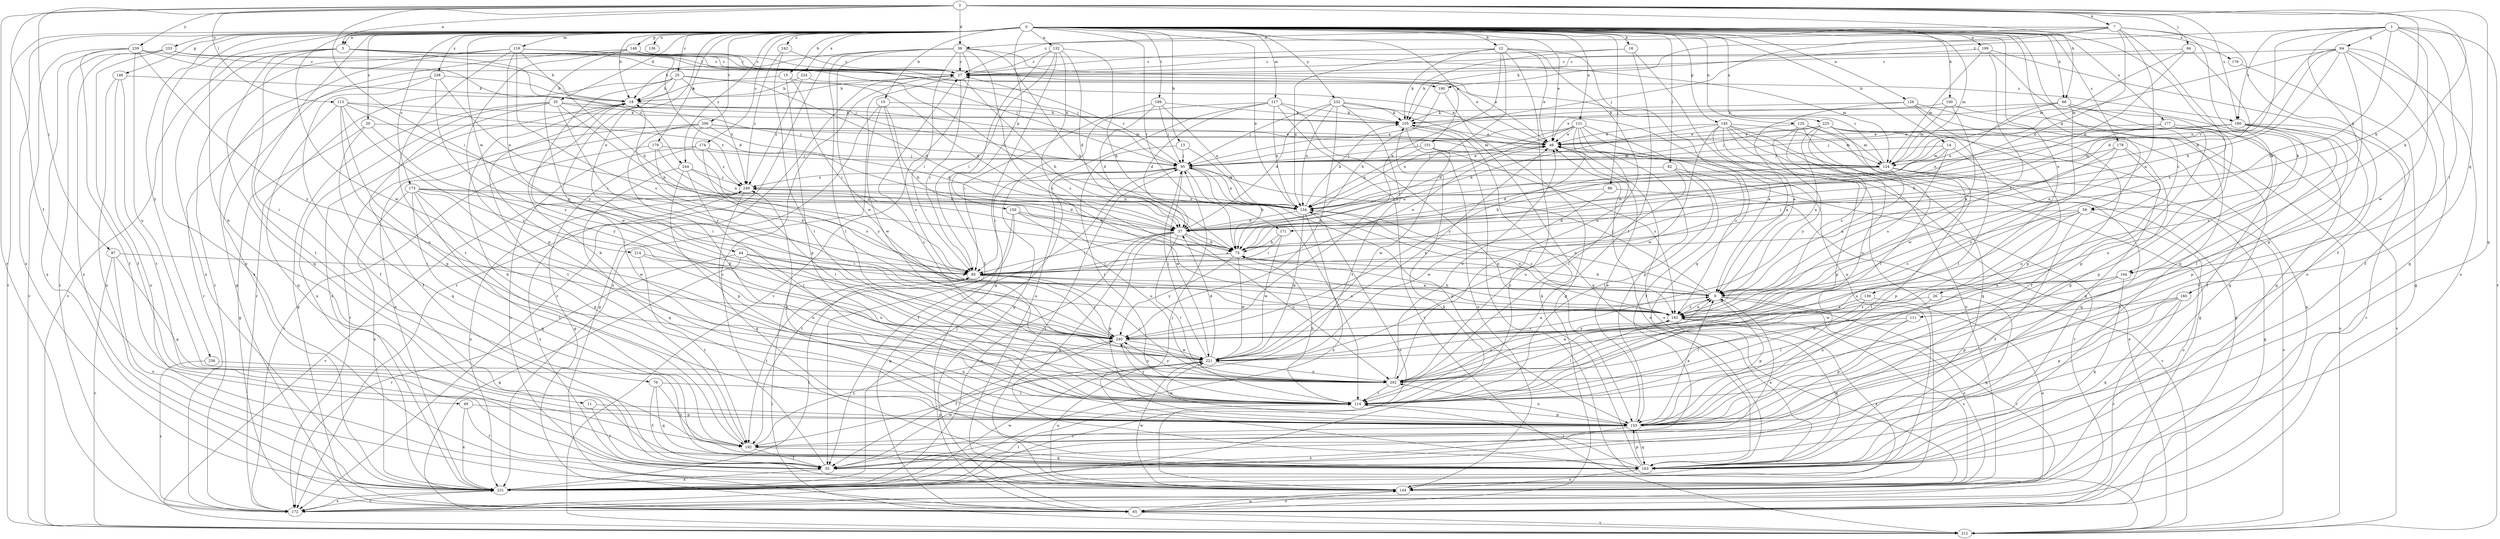 strict digraph  {
0;
1;
2;
3;
7;
9;
10;
11;
12;
13;
14;
15;
16;
18;
20;
25;
26;
27;
35;
36;
37;
44;
46;
49;
55;
59;
64;
65;
66;
75;
76;
82;
85;
86;
87;
94;
95;
100;
104;
105;
111;
113;
114;
117;
118;
124;
125;
126;
131;
132;
134;
136;
139;
144;
145;
146;
148;
150;
151;
153;
160;
163;
171;
172;
173;
174;
176;
177;
178;
179;
180;
182;
189;
190;
192;
199;
202;
206;
212;
214;
221;
224;
225;
231;
232;
233;
236;
238;
239;
240;
242;
244;
249;
0 -> 3  [label=a];
0 -> 10  [label=b];
0 -> 11  [label=b];
0 -> 12  [label=b];
0 -> 13  [label=b];
0 -> 14  [label=b];
0 -> 15  [label=b];
0 -> 16  [label=b];
0 -> 18  [label=b];
0 -> 20  [label=c];
0 -> 25  [label=c];
0 -> 26  [label=c];
0 -> 35  [label=d];
0 -> 44  [label=e];
0 -> 46  [label=e];
0 -> 59  [label=g];
0 -> 66  [label=h];
0 -> 76  [label=i];
0 -> 82  [label=i];
0 -> 86  [label=j];
0 -> 100  [label=k];
0 -> 104  [label=k];
0 -> 117  [label=m];
0 -> 118  [label=m];
0 -> 124  [label=m];
0 -> 125  [label=n];
0 -> 126  [label=n];
0 -> 131  [label=n];
0 -> 132  [label=n];
0 -> 134  [label=n];
0 -> 136  [label=o];
0 -> 139  [label=o];
0 -> 144  [label=o];
0 -> 145  [label=p];
0 -> 146  [label=p];
0 -> 148  [label=p];
0 -> 150  [label=p];
0 -> 151  [label=p];
0 -> 171  [label=r];
0 -> 173  [label=s];
0 -> 174  [label=s];
0 -> 176  [label=s];
0 -> 177  [label=s];
0 -> 178  [label=s];
0 -> 179  [label=s];
0 -> 189  [label=t];
0 -> 199  [label=u];
0 -> 206  [label=v];
0 -> 212  [label=v];
0 -> 214  [label=w];
0 -> 221  [label=w];
0 -> 224  [label=x];
0 -> 225  [label=x];
0 -> 231  [label=x];
0 -> 232  [label=y];
0 -> 233  [label=y];
0 -> 236  [label=y];
0 -> 238  [label=y];
0 -> 242  [label=z];
0 -> 244  [label=z];
1 -> 59  [label=g];
1 -> 64  [label=g];
1 -> 85  [label=i];
1 -> 111  [label=l];
1 -> 160  [label=q];
1 -> 171  [label=r];
1 -> 180  [label=s];
1 -> 190  [label=t];
1 -> 212  [label=v];
1 -> 221  [label=w];
2 -> 3  [label=a];
2 -> 7  [label=a];
2 -> 36  [label=d];
2 -> 49  [label=f];
2 -> 66  [label=h];
2 -> 75  [label=h];
2 -> 85  [label=i];
2 -> 87  [label=j];
2 -> 94  [label=j];
2 -> 104  [label=k];
2 -> 113  [label=l];
2 -> 163  [label=q];
2 -> 172  [label=r];
2 -> 180  [label=s];
2 -> 239  [label=y];
3 -> 27  [label=c];
3 -> 95  [label=j];
3 -> 163  [label=q];
3 -> 180  [label=s];
3 -> 190  [label=t];
3 -> 192  [label=t];
3 -> 212  [label=v];
3 -> 231  [label=x];
3 -> 244  [label=z];
7 -> 9  [label=a];
7 -> 27  [label=c];
7 -> 36  [label=d];
7 -> 37  [label=d];
7 -> 55  [label=f];
7 -> 95  [label=j];
7 -> 104  [label=k];
7 -> 105  [label=k];
7 -> 182  [label=s];
9 -> 75  [label=h];
9 -> 95  [label=j];
9 -> 134  [label=n];
9 -> 144  [label=o];
9 -> 153  [label=p];
9 -> 172  [label=r];
9 -> 182  [label=s];
10 -> 65  [label=g];
10 -> 75  [label=h];
10 -> 105  [label=k];
10 -> 182  [label=s];
10 -> 221  [label=w];
11 -> 55  [label=f];
11 -> 153  [label=p];
12 -> 27  [label=c];
12 -> 46  [label=e];
12 -> 75  [label=h];
12 -> 105  [label=k];
12 -> 134  [label=n];
12 -> 163  [label=q];
12 -> 172  [label=r];
12 -> 202  [label=u];
12 -> 240  [label=y];
13 -> 95  [label=j];
13 -> 114  [label=l];
13 -> 134  [label=n];
14 -> 75  [label=h];
14 -> 95  [label=j];
14 -> 124  [label=m];
14 -> 163  [label=q];
14 -> 182  [label=s];
15 -> 18  [label=b];
15 -> 37  [label=d];
15 -> 85  [label=i];
15 -> 153  [label=p];
16 -> 27  [label=c];
16 -> 105  [label=k];
16 -> 114  [label=l];
16 -> 231  [label=x];
18 -> 105  [label=k];
18 -> 124  [label=m];
18 -> 192  [label=t];
18 -> 231  [label=x];
20 -> 46  [label=e];
20 -> 65  [label=g];
20 -> 163  [label=q];
20 -> 240  [label=y];
25 -> 18  [label=b];
25 -> 37  [label=d];
25 -> 46  [label=e];
25 -> 114  [label=l];
25 -> 172  [label=r];
25 -> 221  [label=w];
25 -> 249  [label=z];
26 -> 114  [label=l];
26 -> 163  [label=q];
26 -> 182  [label=s];
27 -> 18  [label=b];
27 -> 75  [label=h];
27 -> 85  [label=i];
27 -> 172  [label=r];
27 -> 231  [label=x];
35 -> 55  [label=f];
35 -> 65  [label=g];
35 -> 75  [label=h];
35 -> 95  [label=j];
35 -> 105  [label=k];
35 -> 231  [label=x];
35 -> 240  [label=y];
36 -> 18  [label=b];
36 -> 27  [label=c];
36 -> 46  [label=e];
36 -> 75  [label=h];
36 -> 85  [label=i];
36 -> 114  [label=l];
36 -> 172  [label=r];
36 -> 182  [label=s];
36 -> 212  [label=v];
36 -> 221  [label=w];
37 -> 75  [label=h];
37 -> 85  [label=i];
37 -> 114  [label=l];
37 -> 153  [label=p];
37 -> 163  [label=q];
37 -> 202  [label=u];
37 -> 231  [label=x];
44 -> 9  [label=a];
44 -> 65  [label=g];
44 -> 85  [label=i];
44 -> 172  [label=r];
44 -> 202  [label=u];
46 -> 95  [label=j];
46 -> 144  [label=o];
49 -> 55  [label=f];
49 -> 153  [label=p];
49 -> 231  [label=x];
55 -> 9  [label=a];
55 -> 27  [label=c];
55 -> 221  [label=w];
55 -> 231  [label=x];
59 -> 37  [label=d];
59 -> 55  [label=f];
59 -> 114  [label=l];
59 -> 144  [label=o];
59 -> 182  [label=s];
59 -> 202  [label=u];
64 -> 27  [label=c];
64 -> 37  [label=d];
64 -> 55  [label=f];
64 -> 75  [label=h];
64 -> 124  [label=m];
64 -> 134  [label=n];
64 -> 144  [label=o];
64 -> 153  [label=p];
64 -> 163  [label=q];
65 -> 144  [label=o];
65 -> 212  [label=v];
66 -> 9  [label=a];
66 -> 46  [label=e];
66 -> 55  [label=f];
66 -> 105  [label=k];
66 -> 134  [label=n];
66 -> 153  [label=p];
66 -> 163  [label=q];
75 -> 85  [label=i];
75 -> 221  [label=w];
75 -> 240  [label=y];
76 -> 55  [label=f];
76 -> 114  [label=l];
76 -> 163  [label=q];
76 -> 192  [label=t];
82 -> 114  [label=l];
82 -> 172  [label=r];
82 -> 202  [label=u];
82 -> 249  [label=z];
85 -> 9  [label=a];
85 -> 46  [label=e];
85 -> 182  [label=s];
85 -> 192  [label=t];
86 -> 134  [label=n];
86 -> 212  [label=v];
86 -> 221  [label=w];
87 -> 85  [label=i];
87 -> 144  [label=o];
87 -> 153  [label=p];
87 -> 212  [label=v];
94 -> 27  [label=c];
94 -> 37  [label=d];
94 -> 124  [label=m];
94 -> 134  [label=n];
95 -> 27  [label=c];
95 -> 46  [label=e];
95 -> 55  [label=f];
95 -> 75  [label=h];
95 -> 85  [label=i];
95 -> 114  [label=l];
95 -> 134  [label=n];
95 -> 153  [label=p];
95 -> 221  [label=w];
95 -> 249  [label=z];
100 -> 9  [label=a];
100 -> 105  [label=k];
100 -> 124  [label=m];
100 -> 163  [label=q];
104 -> 9  [label=a];
104 -> 153  [label=p];
104 -> 163  [label=q];
104 -> 202  [label=u];
104 -> 221  [label=w];
105 -> 46  [label=e];
105 -> 144  [label=o];
105 -> 212  [label=v];
111 -> 153  [label=p];
111 -> 202  [label=u];
111 -> 240  [label=y];
113 -> 85  [label=i];
113 -> 105  [label=k];
113 -> 153  [label=p];
113 -> 163  [label=q];
113 -> 202  [label=u];
113 -> 240  [label=y];
113 -> 249  [label=z];
114 -> 18  [label=b];
114 -> 27  [label=c];
114 -> 75  [label=h];
114 -> 153  [label=p];
114 -> 240  [label=y];
117 -> 37  [label=d];
117 -> 65  [label=g];
117 -> 105  [label=k];
117 -> 134  [label=n];
117 -> 144  [label=o];
117 -> 153  [label=p];
117 -> 212  [label=v];
118 -> 27  [label=c];
118 -> 37  [label=d];
118 -> 65  [label=g];
118 -> 75  [label=h];
118 -> 172  [label=r];
118 -> 182  [label=s];
118 -> 192  [label=t];
118 -> 240  [label=y];
124 -> 9  [label=a];
124 -> 27  [label=c];
124 -> 37  [label=d];
124 -> 65  [label=g];
124 -> 75  [label=h];
124 -> 153  [label=p];
124 -> 212  [label=v];
125 -> 46  [label=e];
125 -> 65  [label=g];
125 -> 114  [label=l];
125 -> 124  [label=m];
125 -> 202  [label=u];
125 -> 240  [label=y];
126 -> 9  [label=a];
126 -> 55  [label=f];
126 -> 65  [label=g];
126 -> 105  [label=k];
126 -> 153  [label=p];
131 -> 37  [label=d];
131 -> 46  [label=e];
131 -> 55  [label=f];
131 -> 95  [label=j];
131 -> 114  [label=l];
131 -> 134  [label=n];
131 -> 153  [label=p];
131 -> 182  [label=s];
131 -> 240  [label=y];
132 -> 27  [label=c];
132 -> 37  [label=d];
132 -> 55  [label=f];
132 -> 65  [label=g];
132 -> 75  [label=h];
132 -> 85  [label=i];
132 -> 182  [label=s];
134 -> 37  [label=d];
134 -> 105  [label=k];
134 -> 144  [label=o];
134 -> 182  [label=s];
134 -> 221  [label=w];
134 -> 231  [label=x];
134 -> 249  [label=z];
139 -> 114  [label=l];
139 -> 144  [label=o];
139 -> 182  [label=s];
144 -> 65  [label=g];
144 -> 95  [label=j];
144 -> 182  [label=s];
144 -> 221  [label=w];
144 -> 249  [label=z];
145 -> 9  [label=a];
145 -> 37  [label=d];
145 -> 46  [label=e];
145 -> 65  [label=g];
145 -> 124  [label=m];
145 -> 144  [label=o];
145 -> 153  [label=p];
145 -> 163  [label=q];
145 -> 221  [label=w];
145 -> 231  [label=x];
146 -> 18  [label=b];
146 -> 144  [label=o];
146 -> 192  [label=t];
146 -> 231  [label=x];
148 -> 27  [label=c];
148 -> 46  [label=e];
148 -> 95  [label=j];
148 -> 124  [label=m];
148 -> 153  [label=p];
148 -> 231  [label=x];
148 -> 240  [label=y];
150 -> 9  [label=a];
150 -> 37  [label=d];
150 -> 65  [label=g];
150 -> 192  [label=t];
150 -> 202  [label=u];
151 -> 95  [label=j];
151 -> 124  [label=m];
151 -> 134  [label=n];
151 -> 182  [label=s];
151 -> 221  [label=w];
153 -> 9  [label=a];
153 -> 46  [label=e];
153 -> 163  [label=q];
153 -> 192  [label=t];
153 -> 202  [label=u];
153 -> 221  [label=w];
153 -> 231  [label=x];
153 -> 249  [label=z];
160 -> 114  [label=l];
160 -> 153  [label=p];
160 -> 163  [label=q];
160 -> 172  [label=r];
160 -> 182  [label=s];
163 -> 95  [label=j];
163 -> 105  [label=k];
163 -> 114  [label=l];
163 -> 144  [label=o];
163 -> 153  [label=p];
171 -> 75  [label=h];
171 -> 85  [label=i];
171 -> 221  [label=w];
172 -> 231  [label=x];
173 -> 37  [label=d];
173 -> 85  [label=i];
173 -> 134  [label=n];
173 -> 153  [label=p];
173 -> 163  [label=q];
173 -> 192  [label=t];
173 -> 221  [label=w];
173 -> 231  [label=x];
174 -> 65  [label=g];
174 -> 95  [label=j];
174 -> 114  [label=l];
174 -> 144  [label=o];
174 -> 249  [label=z];
176 -> 65  [label=g];
177 -> 46  [label=e];
177 -> 75  [label=h];
177 -> 153  [label=p];
177 -> 202  [label=u];
177 -> 212  [label=v];
178 -> 85  [label=i];
178 -> 124  [label=m];
178 -> 153  [label=p];
178 -> 202  [label=u];
178 -> 240  [label=y];
179 -> 75  [label=h];
179 -> 95  [label=j];
179 -> 172  [label=r];
179 -> 182  [label=s];
180 -> 46  [label=e];
180 -> 95  [label=j];
180 -> 114  [label=l];
180 -> 134  [label=n];
180 -> 153  [label=p];
180 -> 172  [label=r];
180 -> 182  [label=s];
180 -> 192  [label=t];
182 -> 9  [label=a];
182 -> 75  [label=h];
182 -> 114  [label=l];
182 -> 134  [label=n];
182 -> 163  [label=q];
182 -> 231  [label=x];
182 -> 240  [label=y];
189 -> 37  [label=d];
189 -> 85  [label=i];
189 -> 95  [label=j];
189 -> 105  [label=k];
189 -> 134  [label=n];
190 -> 65  [label=g];
190 -> 75  [label=h];
192 -> 18  [label=b];
192 -> 55  [label=f];
192 -> 163  [label=q];
192 -> 240  [label=y];
199 -> 27  [label=c];
199 -> 124  [label=m];
199 -> 144  [label=o];
199 -> 163  [label=q];
199 -> 182  [label=s];
202 -> 9  [label=a];
202 -> 46  [label=e];
202 -> 85  [label=i];
202 -> 114  [label=l];
202 -> 182  [label=s];
202 -> 240  [label=y];
206 -> 37  [label=d];
206 -> 46  [label=e];
206 -> 114  [label=l];
206 -> 124  [label=m];
206 -> 172  [label=r];
206 -> 231  [label=x];
206 -> 240  [label=y];
212 -> 46  [label=e];
212 -> 85  [label=i];
214 -> 85  [label=i];
214 -> 192  [label=t];
214 -> 202  [label=u];
221 -> 37  [label=d];
221 -> 46  [label=e];
221 -> 95  [label=j];
221 -> 144  [label=o];
221 -> 202  [label=u];
224 -> 18  [label=b];
224 -> 134  [label=n];
224 -> 249  [label=z];
225 -> 9  [label=a];
225 -> 46  [label=e];
225 -> 95  [label=j];
225 -> 114  [label=l];
225 -> 163  [label=q];
225 -> 182  [label=s];
225 -> 212  [label=v];
225 -> 221  [label=w];
231 -> 46  [label=e];
231 -> 85  [label=i];
231 -> 95  [label=j];
231 -> 105  [label=k];
231 -> 114  [label=l];
231 -> 172  [label=r];
231 -> 221  [label=w];
232 -> 9  [label=a];
232 -> 37  [label=d];
232 -> 95  [label=j];
232 -> 105  [label=k];
232 -> 134  [label=n];
232 -> 163  [label=q];
232 -> 192  [label=t];
232 -> 240  [label=y];
233 -> 18  [label=b];
233 -> 27  [label=c];
233 -> 55  [label=f];
233 -> 172  [label=r];
233 -> 231  [label=x];
236 -> 172  [label=r];
236 -> 202  [label=u];
238 -> 18  [label=b];
238 -> 55  [label=f];
238 -> 134  [label=n];
238 -> 172  [label=r];
238 -> 240  [label=y];
239 -> 27  [label=c];
239 -> 55  [label=f];
239 -> 95  [label=j];
239 -> 202  [label=u];
239 -> 212  [label=v];
239 -> 231  [label=x];
239 -> 240  [label=y];
240 -> 9  [label=a];
240 -> 18  [label=b];
240 -> 55  [label=f];
240 -> 85  [label=i];
240 -> 202  [label=u];
240 -> 221  [label=w];
242 -> 27  [label=c];
242 -> 114  [label=l];
242 -> 249  [label=z];
244 -> 114  [label=l];
244 -> 134  [label=n];
244 -> 153  [label=p];
244 -> 163  [label=q];
244 -> 249  [label=z];
249 -> 134  [label=n];
249 -> 163  [label=q];
249 -> 212  [label=v];
249 -> 231  [label=x];
}
